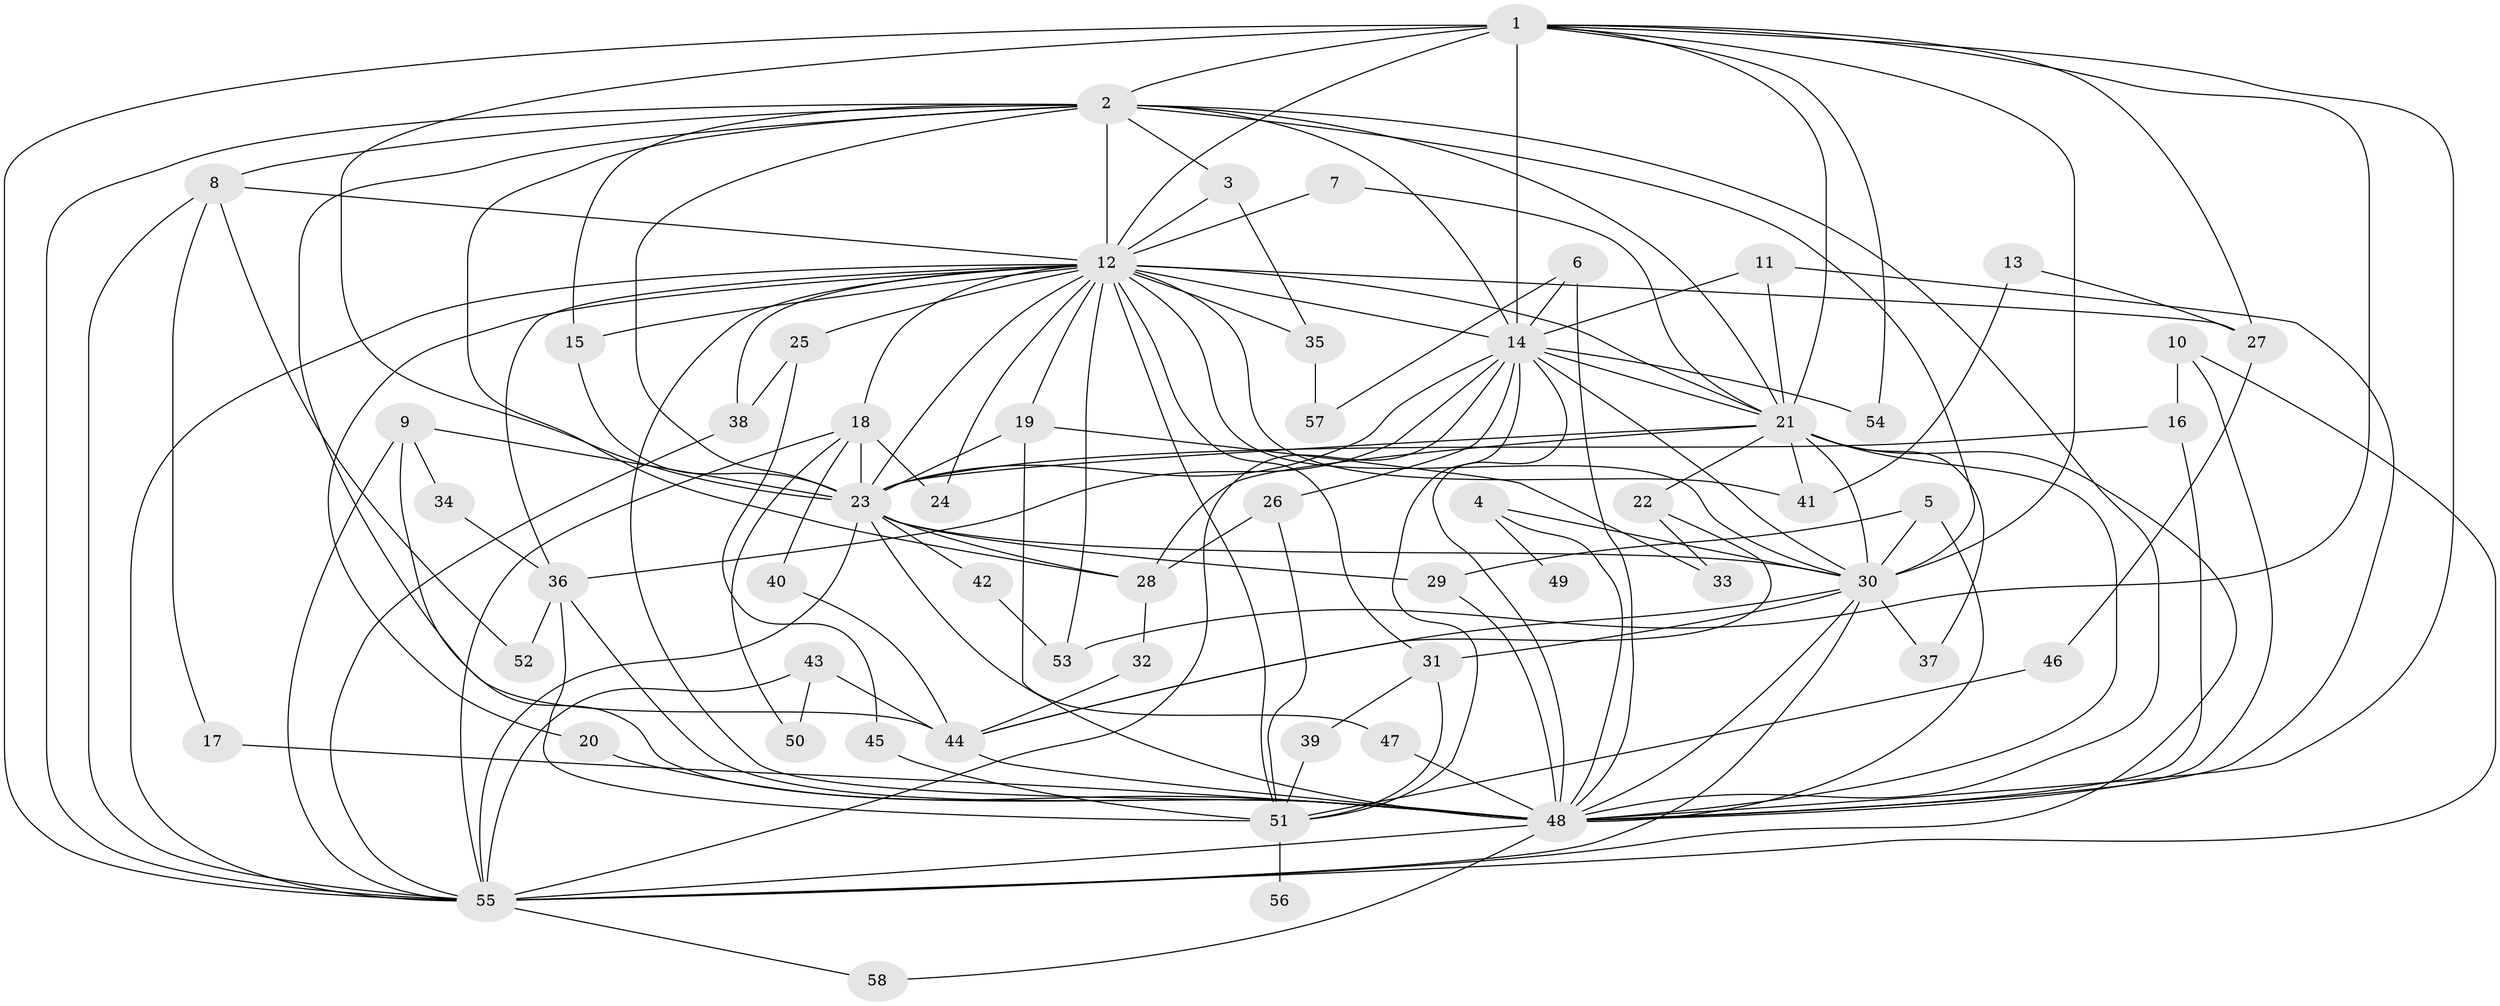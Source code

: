 // original degree distribution, {31: 0.011904761904761904, 12: 0.011904761904761904, 11: 0.011904761904761904, 17: 0.011904761904761904, 24: 0.011904761904761904, 14: 0.011904761904761904, 18: 0.023809523809523808, 19: 0.011904761904761904, 16: 0.011904761904761904, 4: 0.08333333333333333, 5: 0.047619047619047616, 3: 0.17857142857142858, 2: 0.5357142857142857, 6: 0.011904761904761904, 10: 0.011904761904761904, 7: 0.011904761904761904}
// Generated by graph-tools (version 1.1) at 2025/36/03/04/25 23:36:36]
// undirected, 58 vertices, 145 edges
graph export_dot {
  node [color=gray90,style=filled];
  1;
  2;
  3;
  4;
  5;
  6;
  7;
  8;
  9;
  10;
  11;
  12;
  13;
  14;
  15;
  16;
  17;
  18;
  19;
  20;
  21;
  22;
  23;
  24;
  25;
  26;
  27;
  28;
  29;
  30;
  31;
  32;
  33;
  34;
  35;
  36;
  37;
  38;
  39;
  40;
  41;
  42;
  43;
  44;
  45;
  46;
  47;
  48;
  49;
  50;
  51;
  52;
  53;
  54;
  55;
  56;
  57;
  58;
  1 -- 2 [weight=2.0];
  1 -- 12 [weight=2.0];
  1 -- 14 [weight=3.0];
  1 -- 21 [weight=2.0];
  1 -- 23 [weight=2.0];
  1 -- 27 [weight=1.0];
  1 -- 30 [weight=3.0];
  1 -- 48 [weight=2.0];
  1 -- 53 [weight=1.0];
  1 -- 54 [weight=1.0];
  1 -- 55 [weight=2.0];
  2 -- 3 [weight=1.0];
  2 -- 8 [weight=1.0];
  2 -- 12 [weight=1.0];
  2 -- 14 [weight=1.0];
  2 -- 15 [weight=1.0];
  2 -- 21 [weight=1.0];
  2 -- 23 [weight=1.0];
  2 -- 28 [weight=1.0];
  2 -- 30 [weight=1.0];
  2 -- 44 [weight=1.0];
  2 -- 48 [weight=1.0];
  2 -- 55 [weight=1.0];
  3 -- 12 [weight=1.0];
  3 -- 35 [weight=1.0];
  4 -- 30 [weight=1.0];
  4 -- 48 [weight=1.0];
  4 -- 49 [weight=1.0];
  5 -- 29 [weight=1.0];
  5 -- 30 [weight=1.0];
  5 -- 48 [weight=1.0];
  6 -- 14 [weight=1.0];
  6 -- 48 [weight=1.0];
  6 -- 57 [weight=1.0];
  7 -- 12 [weight=1.0];
  7 -- 21 [weight=1.0];
  8 -- 12 [weight=1.0];
  8 -- 17 [weight=1.0];
  8 -- 52 [weight=1.0];
  8 -- 55 [weight=1.0];
  9 -- 23 [weight=1.0];
  9 -- 34 [weight=1.0];
  9 -- 48 [weight=1.0];
  9 -- 55 [weight=1.0];
  10 -- 16 [weight=1.0];
  10 -- 48 [weight=1.0];
  10 -- 55 [weight=1.0];
  11 -- 14 [weight=1.0];
  11 -- 21 [weight=1.0];
  11 -- 48 [weight=1.0];
  12 -- 14 [weight=1.0];
  12 -- 15 [weight=1.0];
  12 -- 18 [weight=1.0];
  12 -- 19 [weight=1.0];
  12 -- 20 [weight=1.0];
  12 -- 21 [weight=2.0];
  12 -- 23 [weight=1.0];
  12 -- 24 [weight=1.0];
  12 -- 25 [weight=1.0];
  12 -- 27 [weight=2.0];
  12 -- 30 [weight=1.0];
  12 -- 31 [weight=1.0];
  12 -- 35 [weight=1.0];
  12 -- 36 [weight=1.0];
  12 -- 38 [weight=2.0];
  12 -- 41 [weight=2.0];
  12 -- 48 [weight=1.0];
  12 -- 51 [weight=1.0];
  12 -- 53 [weight=2.0];
  12 -- 55 [weight=1.0];
  13 -- 27 [weight=1.0];
  13 -- 41 [weight=1.0];
  14 -- 21 [weight=1.0];
  14 -- 23 [weight=2.0];
  14 -- 26 [weight=1.0];
  14 -- 30 [weight=1.0];
  14 -- 36 [weight=1.0];
  14 -- 48 [weight=1.0];
  14 -- 51 [weight=1.0];
  14 -- 54 [weight=1.0];
  14 -- 55 [weight=1.0];
  15 -- 23 [weight=1.0];
  16 -- 23 [weight=1.0];
  16 -- 48 [weight=1.0];
  17 -- 48 [weight=1.0];
  18 -- 23 [weight=1.0];
  18 -- 24 [weight=1.0];
  18 -- 40 [weight=1.0];
  18 -- 50 [weight=1.0];
  18 -- 55 [weight=1.0];
  19 -- 23 [weight=2.0];
  19 -- 33 [weight=1.0];
  19 -- 47 [weight=1.0];
  20 -- 48 [weight=1.0];
  21 -- 22 [weight=1.0];
  21 -- 23 [weight=1.0];
  21 -- 28 [weight=1.0];
  21 -- 30 [weight=2.0];
  21 -- 37 [weight=1.0];
  21 -- 41 [weight=1.0];
  21 -- 48 [weight=1.0];
  21 -- 55 [weight=2.0];
  22 -- 33 [weight=1.0];
  22 -- 44 [weight=1.0];
  23 -- 28 [weight=1.0];
  23 -- 29 [weight=1.0];
  23 -- 30 [weight=1.0];
  23 -- 42 [weight=1.0];
  23 -- 48 [weight=1.0];
  23 -- 55 [weight=1.0];
  25 -- 38 [weight=1.0];
  25 -- 45 [weight=1.0];
  26 -- 28 [weight=1.0];
  26 -- 51 [weight=1.0];
  27 -- 46 [weight=1.0];
  28 -- 32 [weight=1.0];
  29 -- 48 [weight=1.0];
  30 -- 31 [weight=1.0];
  30 -- 37 [weight=1.0];
  30 -- 44 [weight=1.0];
  30 -- 48 [weight=1.0];
  30 -- 55 [weight=1.0];
  31 -- 39 [weight=1.0];
  31 -- 51 [weight=1.0];
  32 -- 44 [weight=1.0];
  34 -- 36 [weight=1.0];
  35 -- 57 [weight=1.0];
  36 -- 48 [weight=1.0];
  36 -- 51 [weight=1.0];
  36 -- 52 [weight=1.0];
  38 -- 55 [weight=1.0];
  39 -- 51 [weight=1.0];
  40 -- 44 [weight=1.0];
  42 -- 53 [weight=1.0];
  43 -- 44 [weight=1.0];
  43 -- 50 [weight=1.0];
  43 -- 55 [weight=1.0];
  44 -- 48 [weight=1.0];
  45 -- 51 [weight=1.0];
  46 -- 51 [weight=1.0];
  47 -- 48 [weight=1.0];
  48 -- 55 [weight=2.0];
  48 -- 58 [weight=1.0];
  51 -- 56 [weight=1.0];
  55 -- 58 [weight=1.0];
}
